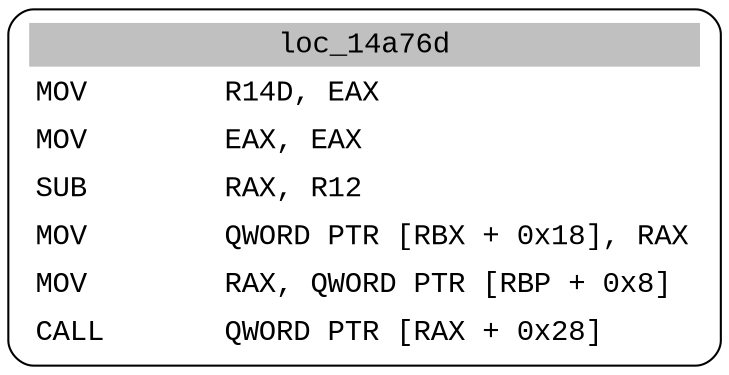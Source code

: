 digraph asm_graph {
1941 [
shape="Mrecord" fontname="Courier New"label =<<table border="0" cellborder="0" cellpadding="3"><tr><td align="center" colspan="2" bgcolor="grey">loc_14a76d</td></tr><tr><td align="left">MOV        R14D, EAX</td></tr><tr><td align="left">MOV        EAX, EAX</td></tr><tr><td align="left">SUB        RAX, R12</td></tr><tr><td align="left">MOV        QWORD PTR [RBX + 0x18], RAX</td></tr><tr><td align="left">MOV        RAX, QWORD PTR [RBP + 0x8]</td></tr><tr><td align="left">CALL       QWORD PTR [RAX + 0x28]</td></tr></table>> ];
}